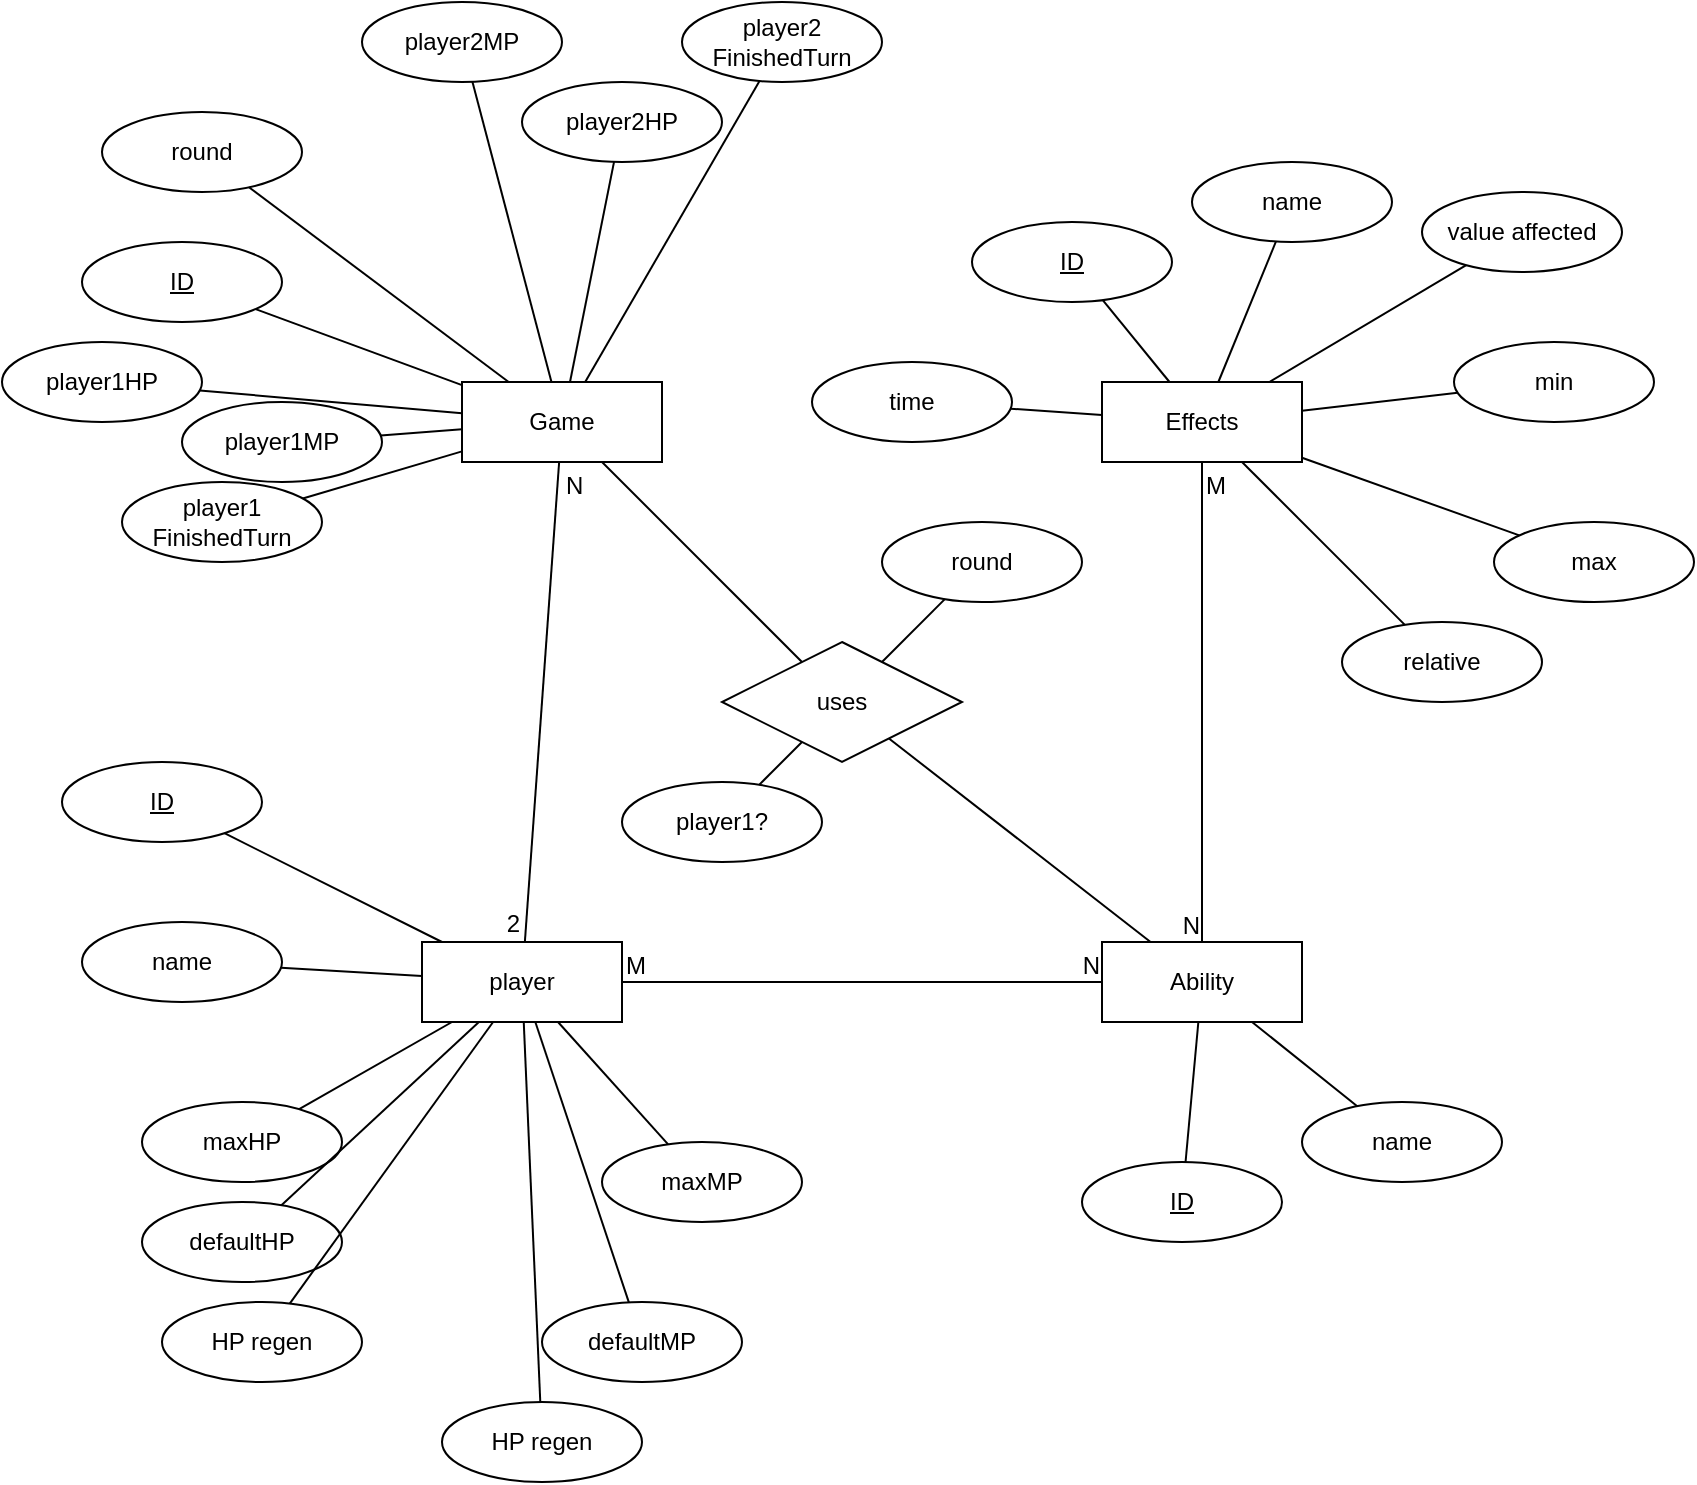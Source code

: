 <mxfile version="24.5.3" type="device">
  <diagram name="Page-1" id="YdLyD3l7wZdHjeru9uKV">
    <mxGraphModel dx="2284" dy="835" grid="1" gridSize="10" guides="1" tooltips="1" connect="1" arrows="1" fold="1" page="1" pageScale="1" pageWidth="850" pageHeight="1100" math="0" shadow="0">
      <root>
        <mxCell id="0" />
        <mxCell id="1" parent="0" />
        <mxCell id="E9Qzc6LGkup6Wm8XKEKd-1" value="player" style="whiteSpace=wrap;html=1;align=center;" parent="1" vertex="1">
          <mxGeometry x="180" y="520" width="100" height="40" as="geometry" />
        </mxCell>
        <mxCell id="E9Qzc6LGkup6Wm8XKEKd-2" value="ID" style="ellipse;whiteSpace=wrap;html=1;align=center;fontStyle=4;" parent="1" vertex="1">
          <mxGeometry y="430" width="100" height="40" as="geometry" />
        </mxCell>
        <mxCell id="E9Qzc6LGkup6Wm8XKEKd-3" value="" style="endArrow=none;html=1;rounded=0;" parent="1" source="E9Qzc6LGkup6Wm8XKEKd-2" target="E9Qzc6LGkup6Wm8XKEKd-1" edge="1">
          <mxGeometry width="50" height="50" relative="1" as="geometry">
            <mxPoint x="400" y="460" as="sourcePoint" />
            <mxPoint x="450" y="410" as="targetPoint" />
          </mxGeometry>
        </mxCell>
        <mxCell id="E9Qzc6LGkup6Wm8XKEKd-4" value="name" style="ellipse;whiteSpace=wrap;html=1;align=center;" parent="1" vertex="1">
          <mxGeometry x="10" y="510" width="100" height="40" as="geometry" />
        </mxCell>
        <mxCell id="E9Qzc6LGkup6Wm8XKEKd-5" value="" style="endArrow=none;html=1;rounded=0;" parent="1" source="E9Qzc6LGkup6Wm8XKEKd-4" target="E9Qzc6LGkup6Wm8XKEKd-1" edge="1">
          <mxGeometry width="50" height="50" relative="1" as="geometry">
            <mxPoint x="117" y="596" as="sourcePoint" />
            <mxPoint x="190" y="569" as="targetPoint" />
          </mxGeometry>
        </mxCell>
        <mxCell id="E9Qzc6LGkup6Wm8XKEKd-6" value="maxHP" style="ellipse;whiteSpace=wrap;html=1;align=center;" parent="1" vertex="1">
          <mxGeometry x="40" y="600" width="100" height="40" as="geometry" />
        </mxCell>
        <mxCell id="E9Qzc6LGkup6Wm8XKEKd-7" value="" style="endArrow=none;html=1;rounded=0;" parent="1" source="E9Qzc6LGkup6Wm8XKEKd-6" target="E9Qzc6LGkup6Wm8XKEKd-1" edge="1">
          <mxGeometry width="50" height="50" relative="1" as="geometry">
            <mxPoint x="237" y="576" as="sourcePoint" />
            <mxPoint x="325" y="540" as="targetPoint" />
          </mxGeometry>
        </mxCell>
        <mxCell id="E9Qzc6LGkup6Wm8XKEKd-8" value="maxMP" style="ellipse;whiteSpace=wrap;html=1;align=center;" parent="1" vertex="1">
          <mxGeometry x="270" y="620" width="100" height="40" as="geometry" />
        </mxCell>
        <mxCell id="E9Qzc6LGkup6Wm8XKEKd-9" value="" style="endArrow=none;html=1;rounded=0;" parent="1" source="E9Qzc6LGkup6Wm8XKEKd-8" target="E9Qzc6LGkup6Wm8XKEKd-1" edge="1">
          <mxGeometry width="50" height="50" relative="1" as="geometry">
            <mxPoint x="137" y="616" as="sourcePoint" />
            <mxPoint x="225" y="580" as="targetPoint" />
          </mxGeometry>
        </mxCell>
        <mxCell id="E9Qzc6LGkup6Wm8XKEKd-10" value="Game" style="whiteSpace=wrap;html=1;align=center;" parent="1" vertex="1">
          <mxGeometry x="200" y="240" width="100" height="40" as="geometry" />
        </mxCell>
        <mxCell id="E9Qzc6LGkup6Wm8XKEKd-17" value="" style="endArrow=none;html=1;rounded=0;" parent="1" source="E9Qzc6LGkup6Wm8XKEKd-10" target="E9Qzc6LGkup6Wm8XKEKd-1" edge="1">
          <mxGeometry relative="1" as="geometry">
            <mxPoint x="340" y="430" as="sourcePoint" />
            <mxPoint x="500" y="430" as="targetPoint" />
          </mxGeometry>
        </mxCell>
        <mxCell id="E9Qzc6LGkup6Wm8XKEKd-18" value="N" style="resizable=0;html=1;whiteSpace=wrap;align=left;verticalAlign=bottom;" parent="E9Qzc6LGkup6Wm8XKEKd-17" connectable="0" vertex="1">
          <mxGeometry x="-1" relative="1" as="geometry">
            <mxPoint x="1" y="20" as="offset" />
          </mxGeometry>
        </mxCell>
        <mxCell id="E9Qzc6LGkup6Wm8XKEKd-19" value="2" style="resizable=0;html=1;whiteSpace=wrap;align=right;verticalAlign=bottom;" parent="E9Qzc6LGkup6Wm8XKEKd-17" connectable="0" vertex="1">
          <mxGeometry x="1" relative="1" as="geometry">
            <mxPoint x="-1" as="offset" />
          </mxGeometry>
        </mxCell>
        <mxCell id="E9Qzc6LGkup6Wm8XKEKd-20" value="ID" style="ellipse;whiteSpace=wrap;html=1;align=center;fontStyle=4;" parent="1" vertex="1">
          <mxGeometry x="10" y="170" width="100" height="40" as="geometry" />
        </mxCell>
        <mxCell id="E9Qzc6LGkup6Wm8XKEKd-21" value="" style="endArrow=none;html=1;rounded=0;" parent="1" source="E9Qzc6LGkup6Wm8XKEKd-20" target="E9Qzc6LGkup6Wm8XKEKd-10" edge="1">
          <mxGeometry width="50" height="50" relative="1" as="geometry">
            <mxPoint x="91" y="476" as="sourcePoint" />
            <mxPoint x="200" y="530" as="targetPoint" />
          </mxGeometry>
        </mxCell>
        <mxCell id="E9Qzc6LGkup6Wm8XKEKd-22" value="player1HP" style="ellipse;whiteSpace=wrap;html=1;align=center;" parent="1" vertex="1">
          <mxGeometry x="-30" y="220" width="100" height="40" as="geometry" />
        </mxCell>
        <mxCell id="E9Qzc6LGkup6Wm8XKEKd-23" value="" style="endArrow=none;html=1;rounded=0;" parent="1" source="E9Qzc6LGkup6Wm8XKEKd-22" target="E9Qzc6LGkup6Wm8XKEKd-10" edge="1">
          <mxGeometry width="50" height="50" relative="1" as="geometry">
            <mxPoint x="117" y="326" as="sourcePoint" />
            <mxPoint x="180" y="267" as="targetPoint" />
          </mxGeometry>
        </mxCell>
        <mxCell id="E9Qzc6LGkup6Wm8XKEKd-24" value="player1MP" style="ellipse;whiteSpace=wrap;html=1;align=center;" parent="1" vertex="1">
          <mxGeometry x="60" y="250" width="100" height="40" as="geometry" />
        </mxCell>
        <mxCell id="E9Qzc6LGkup6Wm8XKEKd-25" value="" style="endArrow=none;html=1;rounded=0;" parent="1" source="E9Qzc6LGkup6Wm8XKEKd-24" target="E9Qzc6LGkup6Wm8XKEKd-10" edge="1">
          <mxGeometry width="50" height="50" relative="1" as="geometry">
            <mxPoint x="127" y="356" as="sourcePoint" />
            <mxPoint x="210" y="290" as="targetPoint" />
          </mxGeometry>
        </mxCell>
        <mxCell id="E9Qzc6LGkup6Wm8XKEKd-26" value="player2HP" style="ellipse;whiteSpace=wrap;html=1;align=center;" parent="1" vertex="1">
          <mxGeometry x="230" y="90" width="100" height="40" as="geometry" />
        </mxCell>
        <mxCell id="E9Qzc6LGkup6Wm8XKEKd-27" value="" style="endArrow=none;html=1;rounded=0;" parent="1" source="E9Qzc6LGkup6Wm8XKEKd-26" target="E9Qzc6LGkup6Wm8XKEKd-10" edge="1">
          <mxGeometry width="50" height="50" relative="1" as="geometry">
            <mxPoint x="297" y="181" as="sourcePoint" />
            <mxPoint x="380" y="115" as="targetPoint" />
          </mxGeometry>
        </mxCell>
        <mxCell id="E9Qzc6LGkup6Wm8XKEKd-28" value="player2MP" style="ellipse;whiteSpace=wrap;html=1;align=center;" parent="1" vertex="1">
          <mxGeometry x="150" y="50" width="100" height="40" as="geometry" />
        </mxCell>
        <mxCell id="E9Qzc6LGkup6Wm8XKEKd-29" value="" style="endArrow=none;html=1;rounded=0;" parent="1" source="E9Qzc6LGkup6Wm8XKEKd-28" target="E9Qzc6LGkup6Wm8XKEKd-10" edge="1">
          <mxGeometry width="50" height="50" relative="1" as="geometry">
            <mxPoint x="307" y="211" as="sourcePoint" />
            <mxPoint x="380" y="129" as="targetPoint" />
          </mxGeometry>
        </mxCell>
        <mxCell id="E9Qzc6LGkup6Wm8XKEKd-30" value="Ability" style="whiteSpace=wrap;html=1;align=center;" parent="1" vertex="1">
          <mxGeometry x="520" y="520" width="100" height="40" as="geometry" />
        </mxCell>
        <mxCell id="E9Qzc6LGkup6Wm8XKEKd-31" value="" style="endArrow=none;html=1;rounded=0;" parent="1" source="E9Qzc6LGkup6Wm8XKEKd-1" target="E9Qzc6LGkup6Wm8XKEKd-30" edge="1">
          <mxGeometry relative="1" as="geometry">
            <mxPoint x="340" y="310" as="sourcePoint" />
            <mxPoint x="500" y="310" as="targetPoint" />
          </mxGeometry>
        </mxCell>
        <mxCell id="E9Qzc6LGkup6Wm8XKEKd-32" value="M" style="resizable=0;html=1;whiteSpace=wrap;align=left;verticalAlign=bottom;" parent="E9Qzc6LGkup6Wm8XKEKd-31" connectable="0" vertex="1">
          <mxGeometry x="-1" relative="1" as="geometry" />
        </mxCell>
        <mxCell id="E9Qzc6LGkup6Wm8XKEKd-33" value="N" style="resizable=0;html=1;whiteSpace=wrap;align=right;verticalAlign=bottom;" parent="E9Qzc6LGkup6Wm8XKEKd-31" connectable="0" vertex="1">
          <mxGeometry x="1" relative="1" as="geometry" />
        </mxCell>
        <mxCell id="E9Qzc6LGkup6Wm8XKEKd-34" value="ID" style="ellipse;whiteSpace=wrap;html=1;align=center;fontStyle=4;" parent="1" vertex="1">
          <mxGeometry x="510" y="630" width="100" height="40" as="geometry" />
        </mxCell>
        <mxCell id="E9Qzc6LGkup6Wm8XKEKd-35" value="" style="endArrow=none;html=1;rounded=0;" parent="1" source="E9Qzc6LGkup6Wm8XKEKd-34" target="E9Qzc6LGkup6Wm8XKEKd-30" edge="1">
          <mxGeometry width="50" height="50" relative="1" as="geometry">
            <mxPoint x="830" y="620" as="sourcePoint" />
            <mxPoint x="620" y="680" as="targetPoint" />
          </mxGeometry>
        </mxCell>
        <mxCell id="E9Qzc6LGkup6Wm8XKEKd-36" value="name" style="ellipse;whiteSpace=wrap;html=1;align=center;" parent="1" vertex="1">
          <mxGeometry x="620" y="600" width="100" height="40" as="geometry" />
        </mxCell>
        <mxCell id="E9Qzc6LGkup6Wm8XKEKd-37" value="" style="endArrow=none;html=1;rounded=0;" parent="1" source="E9Qzc6LGkup6Wm8XKEKd-36" target="E9Qzc6LGkup6Wm8XKEKd-30" edge="1">
          <mxGeometry width="50" height="50" relative="1" as="geometry">
            <mxPoint x="547" y="756" as="sourcePoint" />
            <mxPoint x="610" y="697" as="targetPoint" />
          </mxGeometry>
        </mxCell>
        <mxCell id="E9Qzc6LGkup6Wm8XKEKd-38" value="Effects" style="whiteSpace=wrap;html=1;align=center;" parent="1" vertex="1">
          <mxGeometry x="520" y="240" width="100" height="40" as="geometry" />
        </mxCell>
        <mxCell id="E9Qzc6LGkup6Wm8XKEKd-39" value="" style="endArrow=none;html=1;rounded=0;" parent="1" source="E9Qzc6LGkup6Wm8XKEKd-38" target="E9Qzc6LGkup6Wm8XKEKd-30" edge="1">
          <mxGeometry relative="1" as="geometry">
            <mxPoint x="340" y="310" as="sourcePoint" />
            <mxPoint x="500" y="310" as="targetPoint" />
          </mxGeometry>
        </mxCell>
        <mxCell id="E9Qzc6LGkup6Wm8XKEKd-40" value="M" style="resizable=0;html=1;whiteSpace=wrap;align=left;verticalAlign=bottom;" parent="E9Qzc6LGkup6Wm8XKEKd-39" connectable="0" vertex="1">
          <mxGeometry x="-1" relative="1" as="geometry">
            <mxPoint y="20" as="offset" />
          </mxGeometry>
        </mxCell>
        <mxCell id="E9Qzc6LGkup6Wm8XKEKd-41" value="N" style="resizable=0;html=1;whiteSpace=wrap;align=right;verticalAlign=bottom;" parent="E9Qzc6LGkup6Wm8XKEKd-39" connectable="0" vertex="1">
          <mxGeometry x="1" relative="1" as="geometry" />
        </mxCell>
        <mxCell id="E9Qzc6LGkup6Wm8XKEKd-42" value="ID" style="ellipse;whiteSpace=wrap;html=1;align=center;fontStyle=4;" parent="1" vertex="1">
          <mxGeometry x="455" y="160" width="100" height="40" as="geometry" />
        </mxCell>
        <mxCell id="E9Qzc6LGkup6Wm8XKEKd-43" value="" style="endArrow=none;html=1;rounded=0;" parent="1" source="E9Qzc6LGkup6Wm8XKEKd-42" target="E9Qzc6LGkup6Wm8XKEKd-38" edge="1">
          <mxGeometry width="50" height="50" relative="1" as="geometry">
            <mxPoint x="775" y="150" as="sourcePoint" />
            <mxPoint x="513" y="90" as="targetPoint" />
          </mxGeometry>
        </mxCell>
        <mxCell id="E9Qzc6LGkup6Wm8XKEKd-44" value="name" style="ellipse;whiteSpace=wrap;html=1;align=center;" parent="1" vertex="1">
          <mxGeometry x="565" y="130" width="100" height="40" as="geometry" />
        </mxCell>
        <mxCell id="E9Qzc6LGkup6Wm8XKEKd-45" value="" style="endArrow=none;html=1;rounded=0;" parent="1" source="E9Qzc6LGkup6Wm8XKEKd-44" target="E9Qzc6LGkup6Wm8XKEKd-38" edge="1">
          <mxGeometry width="50" height="50" relative="1" as="geometry">
            <mxPoint x="492" y="286" as="sourcePoint" />
            <mxPoint x="540" y="90" as="targetPoint" />
          </mxGeometry>
        </mxCell>
        <mxCell id="E9Qzc6LGkup6Wm8XKEKd-46" value="value affected" style="ellipse;whiteSpace=wrap;html=1;align=center;" parent="1" vertex="1">
          <mxGeometry x="680" y="145" width="100" height="40" as="geometry" />
        </mxCell>
        <mxCell id="E9Qzc6LGkup6Wm8XKEKd-47" value="" style="endArrow=none;html=1;rounded=0;" parent="1" source="E9Qzc6LGkup6Wm8XKEKd-46" target="E9Qzc6LGkup6Wm8XKEKd-38" edge="1">
          <mxGeometry width="50" height="50" relative="1" as="geometry">
            <mxPoint x="607" y="301" as="sourcePoint" />
            <mxPoint x="693" y="255" as="targetPoint" />
          </mxGeometry>
        </mxCell>
        <mxCell id="E9Qzc6LGkup6Wm8XKEKd-48" value="min" style="ellipse;whiteSpace=wrap;html=1;align=center;" parent="1" vertex="1">
          <mxGeometry x="696" y="220" width="100" height="40" as="geometry" />
        </mxCell>
        <mxCell id="E9Qzc6LGkup6Wm8XKEKd-49" value="" style="endArrow=none;html=1;rounded=0;" parent="1" source="E9Qzc6LGkup6Wm8XKEKd-48" target="E9Qzc6LGkup6Wm8XKEKd-38" edge="1">
          <mxGeometry width="50" height="50" relative="1" as="geometry">
            <mxPoint x="623" y="376" as="sourcePoint" />
            <mxPoint x="620" y="315" as="targetPoint" />
          </mxGeometry>
        </mxCell>
        <mxCell id="E9Qzc6LGkup6Wm8XKEKd-50" value="max" style="ellipse;whiteSpace=wrap;html=1;align=center;" parent="1" vertex="1">
          <mxGeometry x="716" y="310" width="100" height="40" as="geometry" />
        </mxCell>
        <mxCell id="E9Qzc6LGkup6Wm8XKEKd-51" value="" style="endArrow=none;html=1;rounded=0;" parent="1" source="E9Qzc6LGkup6Wm8XKEKd-50" target="E9Qzc6LGkup6Wm8XKEKd-38" edge="1">
          <mxGeometry width="50" height="50" relative="1" as="geometry">
            <mxPoint x="643" y="456" as="sourcePoint" />
            <mxPoint x="640" y="334" as="targetPoint" />
          </mxGeometry>
        </mxCell>
        <mxCell id="E9Qzc6LGkup6Wm8XKEKd-52" value="time" style="ellipse;whiteSpace=wrap;html=1;align=center;" parent="1" vertex="1">
          <mxGeometry x="375" y="230" width="100" height="40" as="geometry" />
        </mxCell>
        <mxCell id="E9Qzc6LGkup6Wm8XKEKd-53" value="" style="endArrow=none;html=1;rounded=0;" parent="1" source="E9Qzc6LGkup6Wm8XKEKd-52" target="E9Qzc6LGkup6Wm8XKEKd-38" edge="1">
          <mxGeometry width="50" height="50" relative="1" as="geometry">
            <mxPoint x="337" y="508" as="sourcePoint" />
            <mxPoint x="314" y="330" as="targetPoint" />
          </mxGeometry>
        </mxCell>
        <mxCell id="E9Qzc6LGkup6Wm8XKEKd-57" value="relative" style="ellipse;whiteSpace=wrap;html=1;align=center;" parent="1" vertex="1">
          <mxGeometry x="640" y="360" width="100" height="40" as="geometry" />
        </mxCell>
        <mxCell id="E9Qzc6LGkup6Wm8XKEKd-58" value="" style="endArrow=none;html=1;rounded=0;" parent="1" source="E9Qzc6LGkup6Wm8XKEKd-57" target="E9Qzc6LGkup6Wm8XKEKd-38" edge="1">
          <mxGeometry width="50" height="50" relative="1" as="geometry">
            <mxPoint x="363" y="528" as="sourcePoint" />
            <mxPoint x="340" y="350" as="targetPoint" />
          </mxGeometry>
        </mxCell>
        <mxCell id="E9Qzc6LGkup6Wm8XKEKd-59" value="uses" style="shape=rhombus;perimeter=rhombusPerimeter;whiteSpace=wrap;html=1;align=center;" parent="1" vertex="1">
          <mxGeometry x="330" y="370" width="120" height="60" as="geometry" />
        </mxCell>
        <mxCell id="E9Qzc6LGkup6Wm8XKEKd-60" value="round" style="ellipse;whiteSpace=wrap;html=1;align=center;" parent="1" vertex="1">
          <mxGeometry x="20" y="105" width="100" height="40" as="geometry" />
        </mxCell>
        <mxCell id="E9Qzc6LGkup6Wm8XKEKd-61" value="" style="endArrow=none;html=1;rounded=0;" parent="1" source="E9Qzc6LGkup6Wm8XKEKd-60" target="E9Qzc6LGkup6Wm8XKEKd-10" edge="1">
          <mxGeometry width="50" height="50" relative="1" as="geometry">
            <mxPoint x="520" y="191" as="sourcePoint" />
            <mxPoint x="450" y="220" as="targetPoint" />
          </mxGeometry>
        </mxCell>
        <mxCell id="E9Qzc6LGkup6Wm8XKEKd-62" value="" style="endArrow=none;html=1;rounded=0;" parent="1" source="E9Qzc6LGkup6Wm8XKEKd-59" target="E9Qzc6LGkup6Wm8XKEKd-10" edge="1">
          <mxGeometry width="50" height="50" relative="1" as="geometry">
            <mxPoint x="400" y="340" as="sourcePoint" />
            <mxPoint x="450" y="290" as="targetPoint" />
          </mxGeometry>
        </mxCell>
        <mxCell id="E9Qzc6LGkup6Wm8XKEKd-63" value="" style="endArrow=none;html=1;rounded=0;" parent="1" source="E9Qzc6LGkup6Wm8XKEKd-59" target="E9Qzc6LGkup6Wm8XKEKd-30" edge="1">
          <mxGeometry width="50" height="50" relative="1" as="geometry">
            <mxPoint x="382" y="409" as="sourcePoint" />
            <mxPoint x="278" y="290" as="targetPoint" />
          </mxGeometry>
        </mxCell>
        <mxCell id="E9Qzc6LGkup6Wm8XKEKd-64" value="round" style="ellipse;whiteSpace=wrap;html=1;align=center;" parent="1" vertex="1">
          <mxGeometry x="410" y="310" width="100" height="40" as="geometry" />
        </mxCell>
        <mxCell id="E9Qzc6LGkup6Wm8XKEKd-65" value="" style="endArrow=none;html=1;rounded=0;" parent="1" source="E9Qzc6LGkup6Wm8XKEKd-64" target="E9Qzc6LGkup6Wm8XKEKd-59" edge="1">
          <mxGeometry width="50" height="50" relative="1" as="geometry">
            <mxPoint x="903.5" y="436" as="sourcePoint" />
            <mxPoint x="606.5" y="485" as="targetPoint" />
          </mxGeometry>
        </mxCell>
        <mxCell id="E9Qzc6LGkup6Wm8XKEKd-66" value="player1?" style="ellipse;whiteSpace=wrap;html=1;align=center;" parent="1" vertex="1">
          <mxGeometry x="280" y="440" width="100" height="40" as="geometry" />
        </mxCell>
        <mxCell id="E9Qzc6LGkup6Wm8XKEKd-67" value="" style="endArrow=none;html=1;rounded=0;" parent="1" source="E9Qzc6LGkup6Wm8XKEKd-66" target="E9Qzc6LGkup6Wm8XKEKd-59" edge="1">
          <mxGeometry width="50" height="50" relative="1" as="geometry">
            <mxPoint x="768.5" y="606" as="sourcePoint" />
            <mxPoint x="275" y="550" as="targetPoint" />
          </mxGeometry>
        </mxCell>
        <mxCell id="E9Qzc6LGkup6Wm8XKEKd-68" value="player2 FinishedTurn" style="ellipse;whiteSpace=wrap;html=1;align=center;" parent="1" vertex="1">
          <mxGeometry x="310" y="50" width="100" height="40" as="geometry" />
        </mxCell>
        <mxCell id="E9Qzc6LGkup6Wm8XKEKd-69" value="" style="endArrow=none;html=1;rounded=0;" parent="1" source="E9Qzc6LGkup6Wm8XKEKd-68" target="E9Qzc6LGkup6Wm8XKEKd-10" edge="1">
          <mxGeometry width="50" height="50" relative="1" as="geometry">
            <mxPoint x="377" y="141" as="sourcePoint" />
            <mxPoint x="334" y="200" as="targetPoint" />
          </mxGeometry>
        </mxCell>
        <mxCell id="E9Qzc6LGkup6Wm8XKEKd-72" value="player1 FinishedTurn" style="ellipse;whiteSpace=wrap;html=1;align=center;" parent="1" vertex="1">
          <mxGeometry x="30" y="290" width="100" height="40" as="geometry" />
        </mxCell>
        <mxCell id="E9Qzc6LGkup6Wm8XKEKd-73" value="" style="endArrow=none;html=1;rounded=0;" parent="1" source="E9Qzc6LGkup6Wm8XKEKd-72" target="E9Qzc6LGkup6Wm8XKEKd-10" edge="1">
          <mxGeometry width="50" height="50" relative="1" as="geometry">
            <mxPoint x="197" y="331" as="sourcePoint" />
            <mxPoint x="82" y="430" as="targetPoint" />
          </mxGeometry>
        </mxCell>
        <mxCell id="SzXFLY20VnAjSYwwJ_Nx-1" value="defaultHP" style="ellipse;whiteSpace=wrap;html=1;align=center;" vertex="1" parent="1">
          <mxGeometry x="40" y="650" width="100" height="40" as="geometry" />
        </mxCell>
        <mxCell id="SzXFLY20VnAjSYwwJ_Nx-2" value="" style="endArrow=none;html=1;rounded=0;" edge="1" parent="1" source="SzXFLY20VnAjSYwwJ_Nx-1" target="E9Qzc6LGkup6Wm8XKEKd-1">
          <mxGeometry width="50" height="50" relative="1" as="geometry">
            <mxPoint x="247" y="586" as="sourcePoint" />
            <mxPoint x="205" y="570" as="targetPoint" />
          </mxGeometry>
        </mxCell>
        <mxCell id="SzXFLY20VnAjSYwwJ_Nx-3" value="defaultMP" style="ellipse;whiteSpace=wrap;html=1;align=center;" vertex="1" parent="1">
          <mxGeometry x="240" y="700" width="100" height="40" as="geometry" />
        </mxCell>
        <mxCell id="SzXFLY20VnAjSYwwJ_Nx-4" value="" style="endArrow=none;html=1;rounded=0;" edge="1" parent="1" source="SzXFLY20VnAjSYwwJ_Nx-3" target="E9Qzc6LGkup6Wm8XKEKd-1">
          <mxGeometry width="50" height="50" relative="1" as="geometry">
            <mxPoint x="217" y="676" as="sourcePoint" />
            <mxPoint x="307" y="620" as="targetPoint" />
          </mxGeometry>
        </mxCell>
        <mxCell id="SzXFLY20VnAjSYwwJ_Nx-5" value="HP regen" style="ellipse;whiteSpace=wrap;html=1;align=center;" vertex="1" parent="1">
          <mxGeometry x="50" y="700" width="100" height="40" as="geometry" />
        </mxCell>
        <mxCell id="SzXFLY20VnAjSYwwJ_Nx-6" value="" style="endArrow=none;html=1;rounded=0;" edge="1" parent="1" source="SzXFLY20VnAjSYwwJ_Nx-5" target="E9Qzc6LGkup6Wm8XKEKd-1">
          <mxGeometry width="50" height="50" relative="1" as="geometry">
            <mxPoint x="140" y="716" as="sourcePoint" />
            <mxPoint x="160" y="600" as="targetPoint" />
          </mxGeometry>
        </mxCell>
        <mxCell id="SzXFLY20VnAjSYwwJ_Nx-7" value="HP regen" style="ellipse;whiteSpace=wrap;html=1;align=center;" vertex="1" parent="1">
          <mxGeometry x="190" y="750" width="100" height="40" as="geometry" />
        </mxCell>
        <mxCell id="SzXFLY20VnAjSYwwJ_Nx-8" value="" style="endArrow=none;html=1;rounded=0;" edge="1" parent="1" source="SzXFLY20VnAjSYwwJ_Nx-7" target="E9Qzc6LGkup6Wm8XKEKd-1">
          <mxGeometry width="50" height="50" relative="1" as="geometry">
            <mxPoint x="150" y="726" as="sourcePoint" />
            <mxPoint x="226" y="570" as="targetPoint" />
          </mxGeometry>
        </mxCell>
      </root>
    </mxGraphModel>
  </diagram>
</mxfile>
